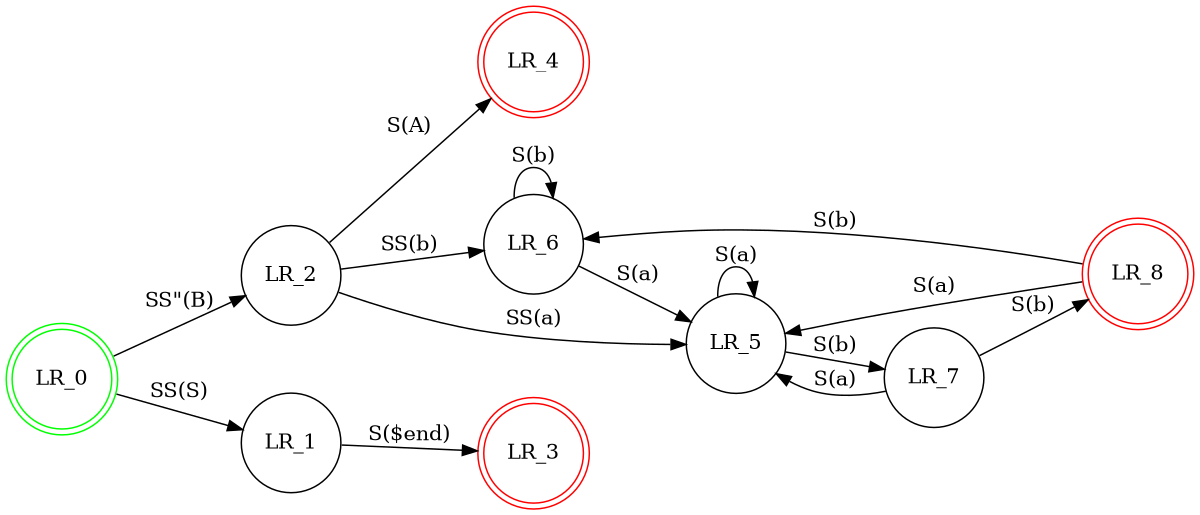 digraph finite_state_machine {
    rankdir = LR;
    size = "8,5";
    node [shape = doublecircle;];
    LR_0 [color = green;];
    LR_3 [color = red;];
    LR_4 [color = red;];
    LR_8 [color = red;];
    node [shape = circle;];
    LR_0 -> LR_2 [label = "SS\"(B)";];
    LR_0 -> LR_1 [label = "SS(S)";];
    LR_1 -> LR_3 [label = "S($end)";];
    LR_2 -> LR_6 [label = "SS(b)";];
    LR_2 -> LR_5 [label = "SS(a)";];
    LR_2 -> LR_4 [label = "S(A)";];
    LR_5 -> LR_7 [label = "S(b)";];
    LR_5 -> LR_5 [label = "S(a)";];
    LR_6 -> LR_6 [label = "S(b)";];
    LR_6 -> LR_5 [label = "S(a)";];
    LR_7 -> LR_8 [label = "S(b)";];
    LR_7 -> LR_5 [label = "S(a)";];
    LR_8 -> LR_6 [label = "S(b)";];
    LR_8 -> LR_5 [label = "S(a)";];
}